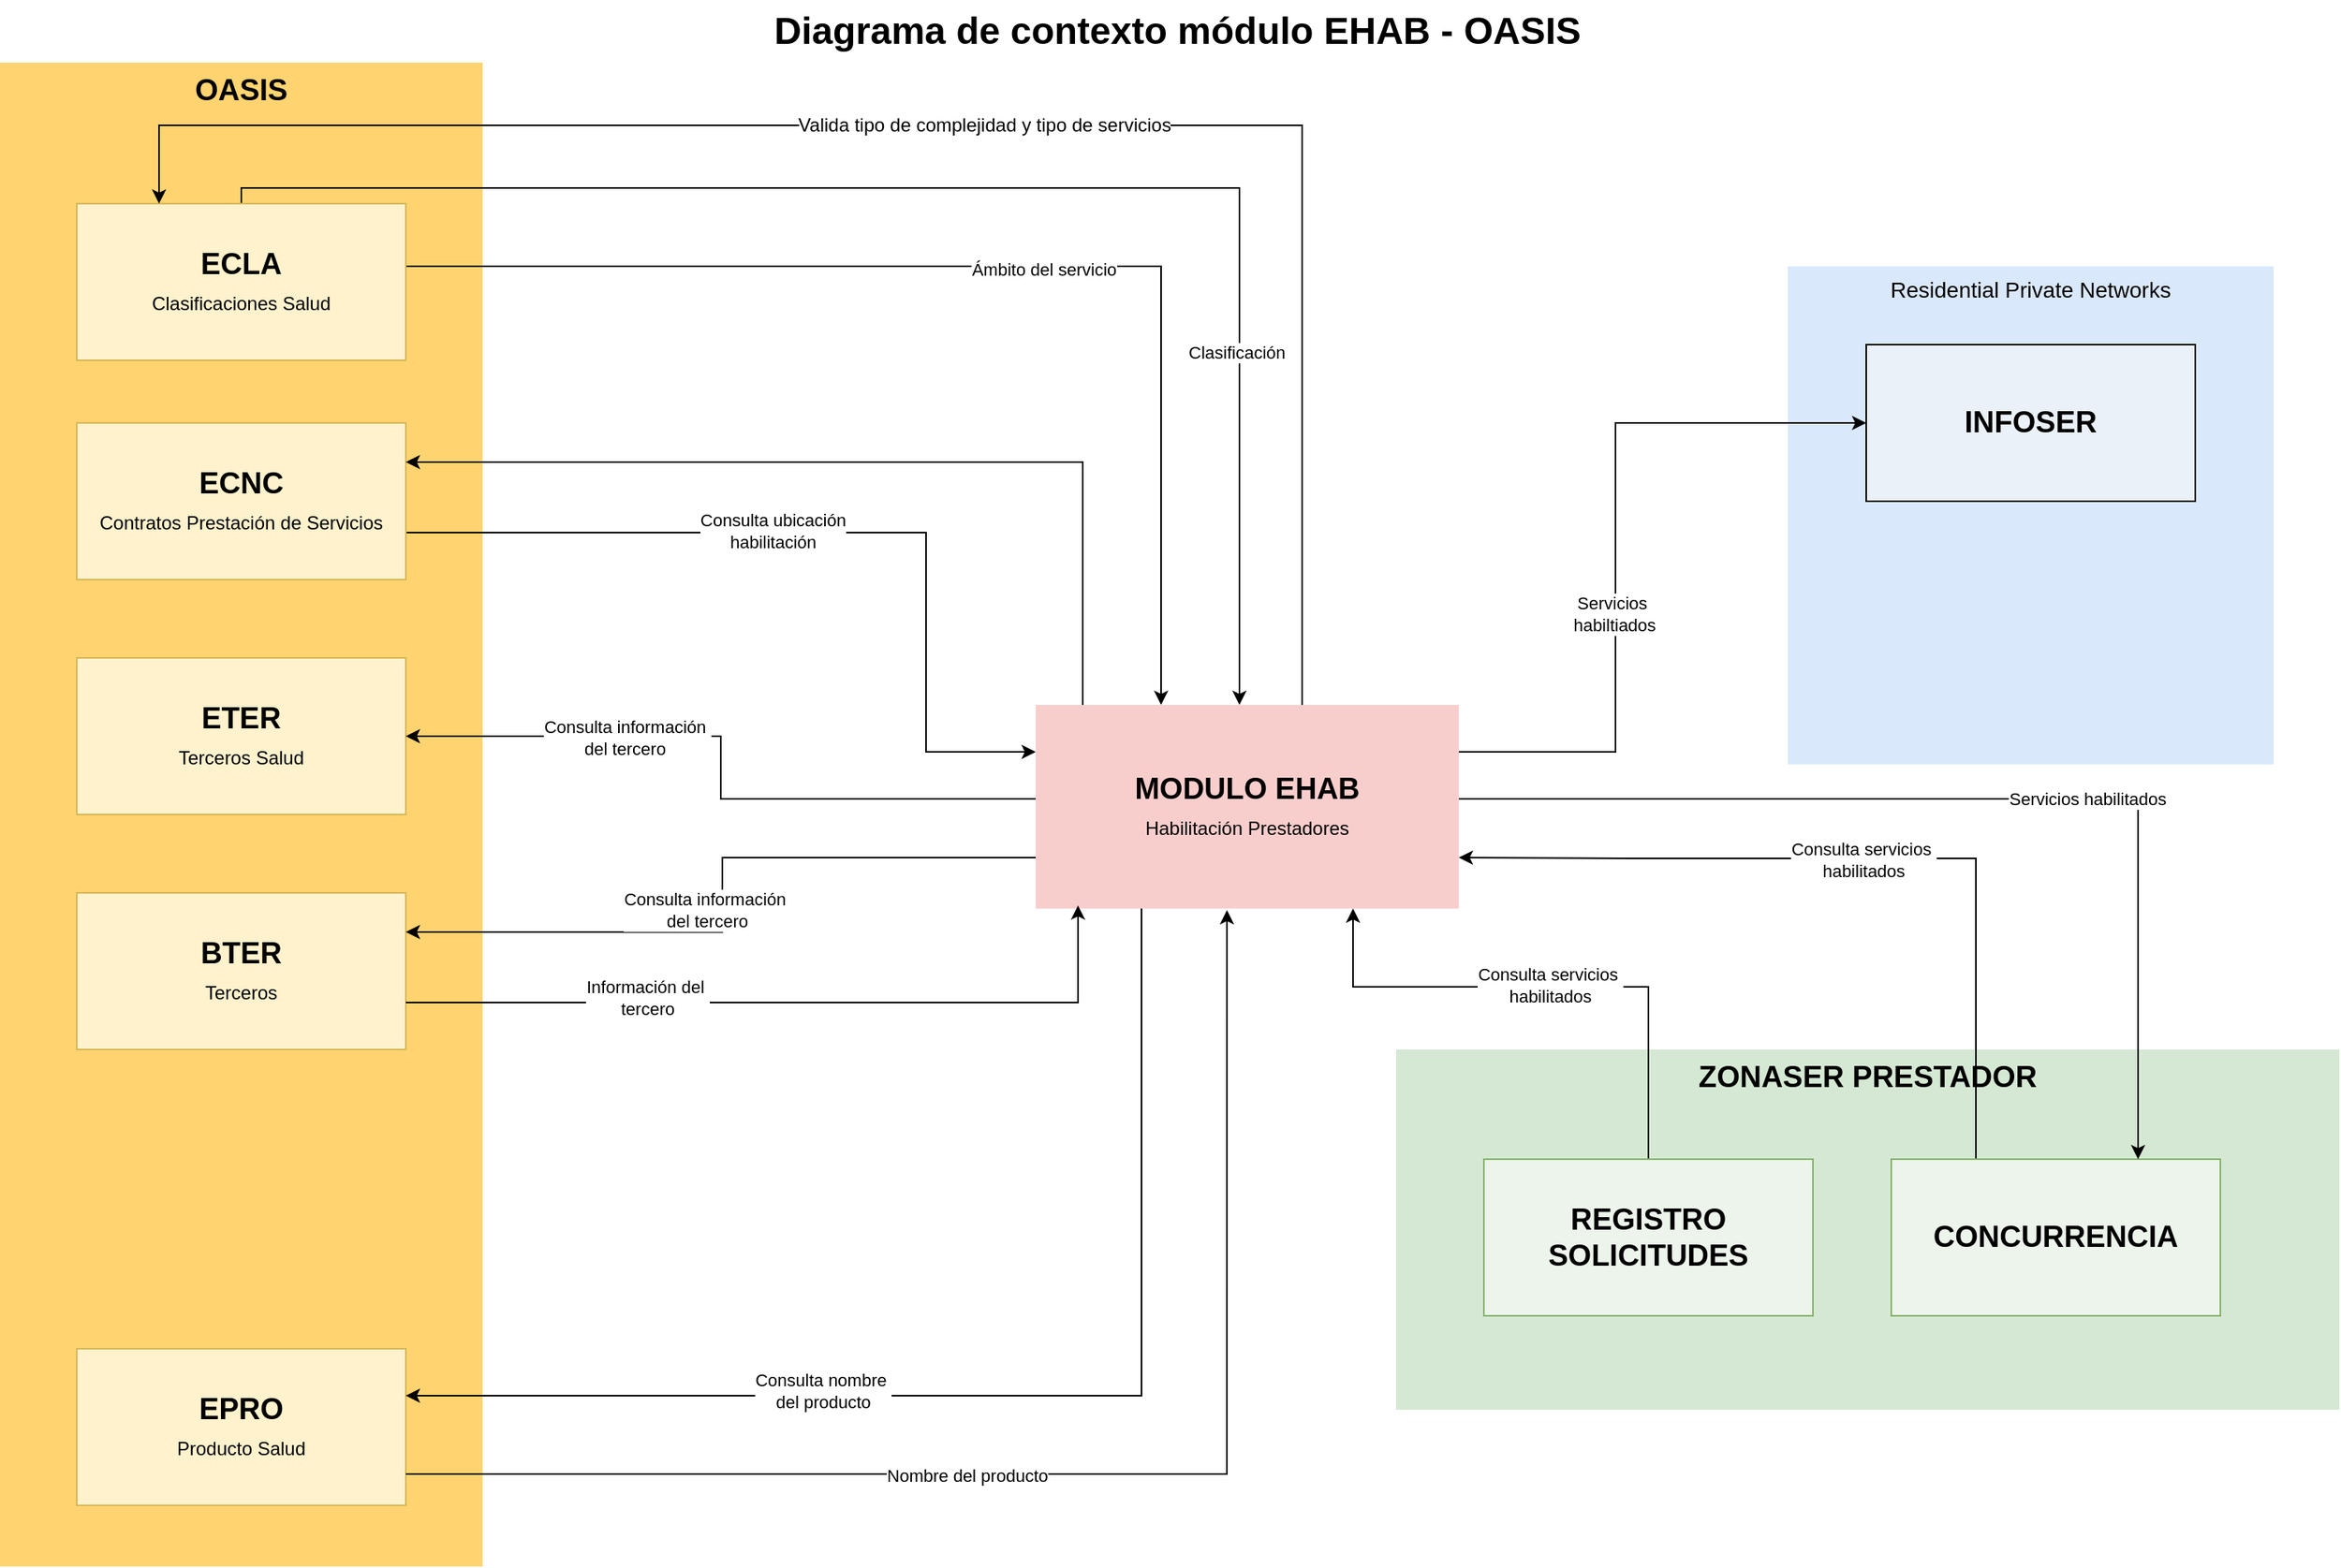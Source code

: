 <mxfile version="26.1.0">
  <diagram name="Page-1" id="e3a06f82-3646-2815-327d-82caf3d4e204">
    <mxGraphModel dx="1434" dy="746" grid="1" gridSize="10" guides="1" tooltips="1" connect="1" arrows="1" fold="1" page="1" pageScale="1.5" pageWidth="1169" pageHeight="826" background="none" math="0" shadow="0">
      <root>
        <mxCell id="0" style=";html=1;" />
        <mxCell id="1" style=";html=1;" parent="0" />
        <mxCell id="6a7d8f32e03d9370-61" value="MODULO EHAB&lt;div&gt;&lt;font style=&quot;font-weight: normal; font-size: 12px;&quot;&gt;Habilitación Prestadores&lt;/font&gt;&lt;/div&gt;" style="whiteSpace=wrap;html=1;fillColor=#f8cecc;fontSize=19;strokeColor=none;verticalAlign=middle;fontStyle=1" parent="1" vertex="1">
          <mxGeometry x="840" y="460" width="270" height="130" as="geometry" />
        </mxCell>
        <mxCell id="6a7d8f32e03d9370-60" value="ZONASER PRESTADOR" style="whiteSpace=wrap;html=1;fillColor=#d5e8d4;fontSize=19;strokeColor=none;verticalAlign=top;fontStyle=1" parent="1" vertex="1">
          <mxGeometry x="1070" y="680" width="602" height="230" as="geometry" />
        </mxCell>
        <mxCell id="6a7d8f32e03d9370-57" value="&lt;b&gt;OASIS&lt;/b&gt;" style="whiteSpace=wrap;html=1;fillColor=#FFD470;gradientColor=none;fontSize=19;strokeColor=none;verticalAlign=top;" parent="1" vertex="1">
          <mxGeometry x="179" y="50" width="308" height="960" as="geometry" />
        </mxCell>
        <mxCell id="6a7d8f32e03d9370-58" value="Residential Private Networks" style="whiteSpace=wrap;html=1;fillColor=#dae8fc;fontSize=14;strokeColor=none;verticalAlign=top;" parent="1" vertex="1">
          <mxGeometry x="1320" y="180" width="310" height="318" as="geometry" />
        </mxCell>
        <mxCell id="6a7d8f32e03d9370-62" value="Diagrama de contexto módulo EHAB - OASIS" style="text;strokeColor=none;fillColor=none;html=1;fontSize=24;fontStyle=1;verticalAlign=middle;align=center;" parent="1" vertex="1">
          <mxGeometry x="499" y="10" width="861" height="40" as="geometry" />
        </mxCell>
        <mxCell id="-7o_0wjlVXE3UUxIR0NO-4" style="edgeStyle=orthogonalEdgeStyle;rounded=0;orthogonalLoop=1;jettySize=auto;html=1;" parent="1" source="-7o_0wjlVXE3UUxIR0NO-1" edge="1">
          <mxGeometry relative="1" as="geometry">
            <mxPoint x="970" y="460" as="targetPoint" />
            <Array as="points">
              <mxPoint x="333" y="130" />
              <mxPoint x="970" y="130" />
            </Array>
          </mxGeometry>
        </mxCell>
        <mxCell id="-7o_0wjlVXE3UUxIR0NO-5" value="Clasificación" style="edgeLabel;html=1;align=center;verticalAlign=middle;resizable=0;points=[];" parent="-7o_0wjlVXE3UUxIR0NO-4" vertex="1" connectable="0">
          <mxGeometry x="0.538" y="-2" relative="1" as="geometry">
            <mxPoint as="offset" />
          </mxGeometry>
        </mxCell>
        <mxCell id="-7o_0wjlVXE3UUxIR0NO-20" style="edgeStyle=orthogonalEdgeStyle;rounded=0;orthogonalLoop=1;jettySize=auto;html=1;" parent="1" source="-7o_0wjlVXE3UUxIR0NO-1" edge="1">
          <mxGeometry relative="1" as="geometry">
            <Array as="points">
              <mxPoint x="920" y="180" />
              <mxPoint x="920" y="460" />
            </Array>
            <mxPoint x="920" y="460" as="targetPoint" />
          </mxGeometry>
        </mxCell>
        <mxCell id="-7o_0wjlVXE3UUxIR0NO-21" value="Ámbito del servicio" style="edgeLabel;html=1;align=center;verticalAlign=middle;resizable=0;points=[];" parent="-7o_0wjlVXE3UUxIR0NO-20" vertex="1" connectable="0">
          <mxGeometry x="0.068" y="-2" relative="1" as="geometry">
            <mxPoint as="offset" />
          </mxGeometry>
        </mxCell>
        <mxCell id="-7o_0wjlVXE3UUxIR0NO-1" value="ECLA&lt;div&gt;&lt;font style=&quot;font-size: 12px; font-weight: normal;&quot;&gt;Clasificaciones Salud&lt;/font&gt;&lt;/div&gt;" style="whiteSpace=wrap;html=1;fillColor=#fff2cc;fontSize=19;strokeColor=#d6b656;verticalAlign=middle;fontStyle=1" parent="1" vertex="1">
          <mxGeometry x="228" y="140" width="210" height="100" as="geometry" />
        </mxCell>
        <mxCell id="-7o_0wjlVXE3UUxIR0NO-2" style="edgeStyle=orthogonalEdgeStyle;rounded=0;orthogonalLoop=1;jettySize=auto;html=1;entryX=0.25;entryY=0;entryDx=0;entryDy=0;" parent="1" edge="1" target="-7o_0wjlVXE3UUxIR0NO-1">
          <mxGeometry relative="1" as="geometry">
            <mxPoint x="1010" y="460" as="sourcePoint" />
            <mxPoint x="430" y="90" as="targetPoint" />
            <Array as="points">
              <mxPoint x="1010" y="90" />
              <mxPoint x="280" y="90" />
            </Array>
          </mxGeometry>
        </mxCell>
        <mxCell id="-7o_0wjlVXE3UUxIR0NO-3" value="Valida tipo de complejidad y tipo de servicios" style="edgeLabel;html=1;align=center;verticalAlign=middle;resizable=0;points=[];fontSize=12;" parent="-7o_0wjlVXE3UUxIR0NO-2" vertex="1" connectable="0">
          <mxGeometry x="-0.002" y="-1" relative="1" as="geometry">
            <mxPoint y="1" as="offset" />
          </mxGeometry>
        </mxCell>
        <mxCell id="BlY4hrDkD569rEbZpt_4-11" style="edgeStyle=orthogonalEdgeStyle;rounded=0;orthogonalLoop=1;jettySize=auto;html=1;" edge="1" parent="1" source="-7o_0wjlVXE3UUxIR0NO-6">
          <mxGeometry relative="1" as="geometry">
            <mxPoint x="840" y="490" as="targetPoint" />
            <Array as="points">
              <mxPoint x="770" y="350" />
              <mxPoint x="770" y="490" />
              <mxPoint x="840" y="490" />
            </Array>
          </mxGeometry>
        </mxCell>
        <mxCell id="BlY4hrDkD569rEbZpt_4-12" value="Consulta ubicación&lt;div&gt;habilitación&lt;/div&gt;" style="edgeLabel;html=1;align=center;verticalAlign=middle;resizable=0;points=[];" vertex="1" connectable="0" parent="BlY4hrDkD569rEbZpt_4-11">
          <mxGeometry x="-0.139" y="1" relative="1" as="geometry">
            <mxPoint as="offset" />
          </mxGeometry>
        </mxCell>
        <mxCell id="-7o_0wjlVXE3UUxIR0NO-6" value="ECNC&lt;div&gt;&lt;font style=&quot;font-size: 12px; font-weight: normal;&quot;&gt;Contratos Prestación de Servicios&lt;/font&gt;&lt;/div&gt;" style="whiteSpace=wrap;html=1;fillColor=#fff2cc;fontSize=19;strokeColor=#d6b656;verticalAlign=middle;fontStyle=1" parent="1" vertex="1">
          <mxGeometry x="228" y="280" width="210" height="100" as="geometry" />
        </mxCell>
        <mxCell id="-7o_0wjlVXE3UUxIR0NO-7" value="ETER&lt;div&gt;&lt;span style=&quot;font-weight: normal;&quot;&gt;&lt;font style=&quot;font-size: 12px;&quot;&gt;T&lt;/font&gt;&lt;/span&gt;&lt;font style=&quot;font-size: 12px; font-weight: normal;&quot;&gt;erceros Salud&lt;/font&gt;&lt;/div&gt;" style="whiteSpace=wrap;html=1;fillColor=#fff2cc;fontSize=19;strokeColor=#d6b656;verticalAlign=middle;fontStyle=1" parent="1" vertex="1">
          <mxGeometry x="228" y="430" width="210" height="100" as="geometry" />
        </mxCell>
        <mxCell id="-7o_0wjlVXE3UUxIR0NO-8" value="BTER&lt;div&gt;&lt;font style=&quot;font-size: 12px; font-weight: normal;&quot;&gt;Terceros&lt;/font&gt;&lt;/div&gt;" style="whiteSpace=wrap;html=1;fillColor=#fff2cc;fontSize=19;strokeColor=#d6b656;verticalAlign=middle;fontStyle=1" parent="1" vertex="1">
          <mxGeometry x="228" y="580" width="210" height="100" as="geometry" />
        </mxCell>
        <mxCell id="-7o_0wjlVXE3UUxIR0NO-16" style="edgeStyle=orthogonalEdgeStyle;rounded=0;orthogonalLoop=1;jettySize=auto;html=1;entryX=0.75;entryY=1;entryDx=0;entryDy=0;" parent="1" source="-7o_0wjlVXE3UUxIR0NO-10" target="6a7d8f32e03d9370-61" edge="1">
          <mxGeometry relative="1" as="geometry">
            <mxPoint x="930" y="560" as="targetPoint" />
            <Array as="points">
              <mxPoint x="1231" y="640" />
              <mxPoint x="1043" y="640" />
            </Array>
          </mxGeometry>
        </mxCell>
        <mxCell id="-7o_0wjlVXE3UUxIR0NO-17" value="Consulta servicios&amp;nbsp;&lt;div&gt;habilitados&lt;/div&gt;" style="edgeLabel;html=1;align=center;verticalAlign=middle;resizable=0;points=[];" parent="-7o_0wjlVXE3UUxIR0NO-16" vertex="1" connectable="0">
          <mxGeometry x="-0.013" y="-1" relative="1" as="geometry">
            <mxPoint x="-1" as="offset" />
          </mxGeometry>
        </mxCell>
        <mxCell id="-7o_0wjlVXE3UUxIR0NO-10" value="REGISTRO SOLICITUDES" style="whiteSpace=wrap;html=1;fillColor=light-dark(#ecf4eb, #1f2f1e);fontSize=19;strokeColor=#82b366;verticalAlign=middle;fontStyle=1" parent="1" vertex="1">
          <mxGeometry x="1126" y="750" width="210" height="100" as="geometry" />
        </mxCell>
        <mxCell id="-7o_0wjlVXE3UUxIR0NO-18" style="edgeStyle=orthogonalEdgeStyle;rounded=0;orthogonalLoop=1;jettySize=auto;html=1;entryX=1;entryY=0.75;entryDx=0;entryDy=0;" parent="1" source="-7o_0wjlVXE3UUxIR0NO-11" target="6a7d8f32e03d9370-61" edge="1">
          <mxGeometry relative="1" as="geometry">
            <mxPoint x="1190" y="590" as="targetPoint" />
            <Array as="points">
              <mxPoint x="1440" y="558" />
              <mxPoint x="1220" y="558" />
            </Array>
          </mxGeometry>
        </mxCell>
        <mxCell id="-7o_0wjlVXE3UUxIR0NO-19" value="Consulta servicios&amp;nbsp;&lt;div&gt;habilitados&lt;/div&gt;" style="edgeLabel;html=1;align=center;verticalAlign=middle;resizable=0;points=[];" parent="-7o_0wjlVXE3UUxIR0NO-18" vertex="1" connectable="0">
          <mxGeometry x="0.008" y="1" relative="1" as="geometry">
            <mxPoint x="-1" as="offset" />
          </mxGeometry>
        </mxCell>
        <mxCell id="-7o_0wjlVXE3UUxIR0NO-11" value="CONCURRENCIA" style="whiteSpace=wrap;html=1;fillColor=light-dark(#ecf4eb, #1f2f1e);fontSize=19;strokeColor=#82b366;verticalAlign=middle;fontStyle=1" parent="1" vertex="1">
          <mxGeometry x="1386" y="750" width="210" height="100" as="geometry" />
        </mxCell>
        <mxCell id="-7o_0wjlVXE3UUxIR0NO-12" value="INFOSER" style="whiteSpace=wrap;html=1;fillColor=light-dark(#ebf1f9, #1d293b);fontSize=19;strokeColor=default;verticalAlign=middle;fontStyle=1;" parent="1" vertex="1">
          <mxGeometry x="1370" y="230" width="210" height="100" as="geometry" />
        </mxCell>
        <mxCell id="-7o_0wjlVXE3UUxIR0NO-13" style="edgeStyle=orthogonalEdgeStyle;rounded=0;orthogonalLoop=1;jettySize=auto;html=1;entryX=1;entryY=0.25;entryDx=0;entryDy=0;exitX=0;exitY=0.75;exitDx=0;exitDy=0;" parent="1" source="6a7d8f32e03d9370-61" target="-7o_0wjlVXE3UUxIR0NO-8" edge="1">
          <mxGeometry relative="1" as="geometry">
            <mxPoint x="840" y="530" as="sourcePoint" />
            <Array as="points">
              <mxPoint x="640" y="558" />
              <mxPoint x="640" y="605" />
            </Array>
          </mxGeometry>
        </mxCell>
        <mxCell id="-7o_0wjlVXE3UUxIR0NO-15" value="Consulta información&amp;nbsp;&lt;div&gt;del tercero&lt;/div&gt;" style="edgeLabel;html=1;align=center;verticalAlign=middle;resizable=0;points=[];" parent="-7o_0wjlVXE3UUxIR0NO-13" vertex="1" connectable="0">
          <mxGeometry x="-0.029" relative="1" as="geometry">
            <mxPoint x="-10" y="15" as="offset" />
          </mxGeometry>
        </mxCell>
        <mxCell id="BlY4hrDkD569rEbZpt_4-1" value="EPRO&lt;div&gt;&lt;font style=&quot;font-size: 12px; font-weight: normal;&quot;&gt;Producto Salud&lt;/font&gt;&lt;/div&gt;" style="whiteSpace=wrap;html=1;fillColor=#fff2cc;fontSize=19;strokeColor=#d6b656;verticalAlign=middle;fontStyle=1" vertex="1" parent="1">
          <mxGeometry x="228" y="871.04" width="210" height="100" as="geometry" />
        </mxCell>
        <mxCell id="BlY4hrDkD569rEbZpt_4-2" style="edgeStyle=orthogonalEdgeStyle;rounded=0;orthogonalLoop=1;jettySize=auto;html=1;entryX=0.452;entryY=1.008;entryDx=0;entryDy=0;entryPerimeter=0;" edge="1" parent="1" source="BlY4hrDkD569rEbZpt_4-1" target="6a7d8f32e03d9370-61">
          <mxGeometry relative="1" as="geometry">
            <mxPoint x="965.01" y="650" as="targetPoint" />
            <Array as="points">
              <mxPoint x="962" y="951" />
            </Array>
          </mxGeometry>
        </mxCell>
        <mxCell id="BlY4hrDkD569rEbZpt_4-3" value="Nombre del producto" style="edgeLabel;html=1;align=center;verticalAlign=middle;resizable=0;points=[];" vertex="1" connectable="0" parent="BlY4hrDkD569rEbZpt_4-2">
          <mxGeometry x="-0.191" y="-1" relative="1" as="geometry">
            <mxPoint as="offset" />
          </mxGeometry>
        </mxCell>
        <mxCell id="BlY4hrDkD569rEbZpt_4-6" style="edgeStyle=orthogonalEdgeStyle;rounded=0;orthogonalLoop=1;jettySize=auto;html=1;entryX=0.1;entryY=0.985;entryDx=0;entryDy=0;entryPerimeter=0;" edge="1" parent="1" source="-7o_0wjlVXE3UUxIR0NO-8" target="6a7d8f32e03d9370-61">
          <mxGeometry relative="1" as="geometry">
            <mxPoint x="841.35" y="597.1" as="targetPoint" />
            <Array as="points">
              <mxPoint x="867" y="650" />
            </Array>
          </mxGeometry>
        </mxCell>
        <mxCell id="BlY4hrDkD569rEbZpt_4-7" value="Información del&amp;nbsp;&lt;div&gt;tercero&lt;/div&gt;" style="edgeLabel;html=1;align=center;verticalAlign=middle;resizable=0;points=[];" vertex="1" connectable="0" parent="BlY4hrDkD569rEbZpt_4-6">
          <mxGeometry x="-0.372" y="3" relative="1" as="geometry">
            <mxPoint as="offset" />
          </mxGeometry>
        </mxCell>
        <mxCell id="BlY4hrDkD569rEbZpt_4-8" style="edgeStyle=orthogonalEdgeStyle;rounded=0;orthogonalLoop=1;jettySize=auto;html=1;" edge="1" parent="1" source="6a7d8f32e03d9370-61" target="-7o_0wjlVXE3UUxIR0NO-12">
          <mxGeometry relative="1" as="geometry">
            <Array as="points">
              <mxPoint x="1210" y="490" />
              <mxPoint x="1210" y="280" />
            </Array>
          </mxGeometry>
        </mxCell>
        <mxCell id="BlY4hrDkD569rEbZpt_4-9" value="Servicios&amp;nbsp;&lt;div&gt;habiltiados&lt;/div&gt;" style="edgeLabel;html=1;align=center;verticalAlign=middle;resizable=0;points=[];" vertex="1" connectable="0" parent="BlY4hrDkD569rEbZpt_4-8">
          <mxGeometry x="-0.2" y="1" relative="1" as="geometry">
            <mxPoint as="offset" />
          </mxGeometry>
        </mxCell>
        <mxCell id="BlY4hrDkD569rEbZpt_4-10" style="edgeStyle=orthogonalEdgeStyle;rounded=0;orthogonalLoop=1;jettySize=auto;html=1;entryX=1;entryY=0.25;entryDx=0;entryDy=0;" edge="1" parent="1" source="6a7d8f32e03d9370-61" target="-7o_0wjlVXE3UUxIR0NO-6">
          <mxGeometry relative="1" as="geometry">
            <Array as="points">
              <mxPoint x="870" y="305" />
            </Array>
          </mxGeometry>
        </mxCell>
        <mxCell id="BlY4hrDkD569rEbZpt_4-13" style="edgeStyle=orthogonalEdgeStyle;rounded=0;orthogonalLoop=1;jettySize=auto;html=1;entryX=0.75;entryY=0;entryDx=0;entryDy=0;" edge="1" parent="1" source="6a7d8f32e03d9370-61" target="-7o_0wjlVXE3UUxIR0NO-11">
          <mxGeometry relative="1" as="geometry">
            <Array as="points">
              <mxPoint x="1544" y="520" />
            </Array>
          </mxGeometry>
        </mxCell>
        <mxCell id="BlY4hrDkD569rEbZpt_4-14" value="Servicios habilitados" style="edgeLabel;html=1;align=center;verticalAlign=middle;resizable=0;points=[];" vertex="1" connectable="0" parent="BlY4hrDkD569rEbZpt_4-13">
          <mxGeometry x="0.208" relative="1" as="geometry">
            <mxPoint as="offset" />
          </mxGeometry>
        </mxCell>
        <mxCell id="BlY4hrDkD569rEbZpt_4-4" style="edgeStyle=orthogonalEdgeStyle;rounded=0;orthogonalLoop=1;jettySize=auto;html=1;exitX=0.25;exitY=1;exitDx=0;exitDy=0;" edge="1" parent="1" source="6a7d8f32e03d9370-61" target="BlY4hrDkD569rEbZpt_4-1">
          <mxGeometry relative="1" as="geometry">
            <mxPoint x="890" y="620" as="sourcePoint" />
            <mxPoint x="570" y="851.04" as="targetPoint" />
            <Array as="points">
              <mxPoint x="908" y="901" />
            </Array>
          </mxGeometry>
        </mxCell>
        <mxCell id="BlY4hrDkD569rEbZpt_4-5" value="Consulta nombre&amp;nbsp;&lt;div&gt;del producto&lt;/div&gt;" style="edgeLabel;html=1;align=center;verticalAlign=middle;resizable=0;points=[];" vertex="1" connectable="0" parent="BlY4hrDkD569rEbZpt_4-4">
          <mxGeometry x="0.319" y="-3" relative="1" as="geometry">
            <mxPoint as="offset" />
          </mxGeometry>
        </mxCell>
        <mxCell id="BlY4hrDkD569rEbZpt_4-15" style="edgeStyle=orthogonalEdgeStyle;rounded=0;orthogonalLoop=1;jettySize=auto;html=1;entryX=1;entryY=0.5;entryDx=0;entryDy=0;" edge="1" parent="1" source="6a7d8f32e03d9370-61" target="-7o_0wjlVXE3UUxIR0NO-7">
          <mxGeometry relative="1" as="geometry">
            <Array as="points">
              <mxPoint x="639" y="520" />
              <mxPoint x="639" y="480" />
            </Array>
          </mxGeometry>
        </mxCell>
        <mxCell id="BlY4hrDkD569rEbZpt_4-16" value="Consulta información&amp;nbsp;&lt;div&gt;del tercero&lt;span style=&quot;background-color: light-dark(#ffffff, var(--ge-dark-color, #121212)); color: light-dark(rgb(0, 0, 0), rgb(255, 255, 255));&quot;&gt;&amp;nbsp;&lt;/span&gt;&lt;/div&gt;" style="edgeLabel;html=1;align=center;verticalAlign=middle;resizable=0;points=[];" vertex="1" connectable="0" parent="BlY4hrDkD569rEbZpt_4-15">
          <mxGeometry x="0.362" y="1" relative="1" as="geometry">
            <mxPoint as="offset" />
          </mxGeometry>
        </mxCell>
      </root>
    </mxGraphModel>
  </diagram>
</mxfile>
